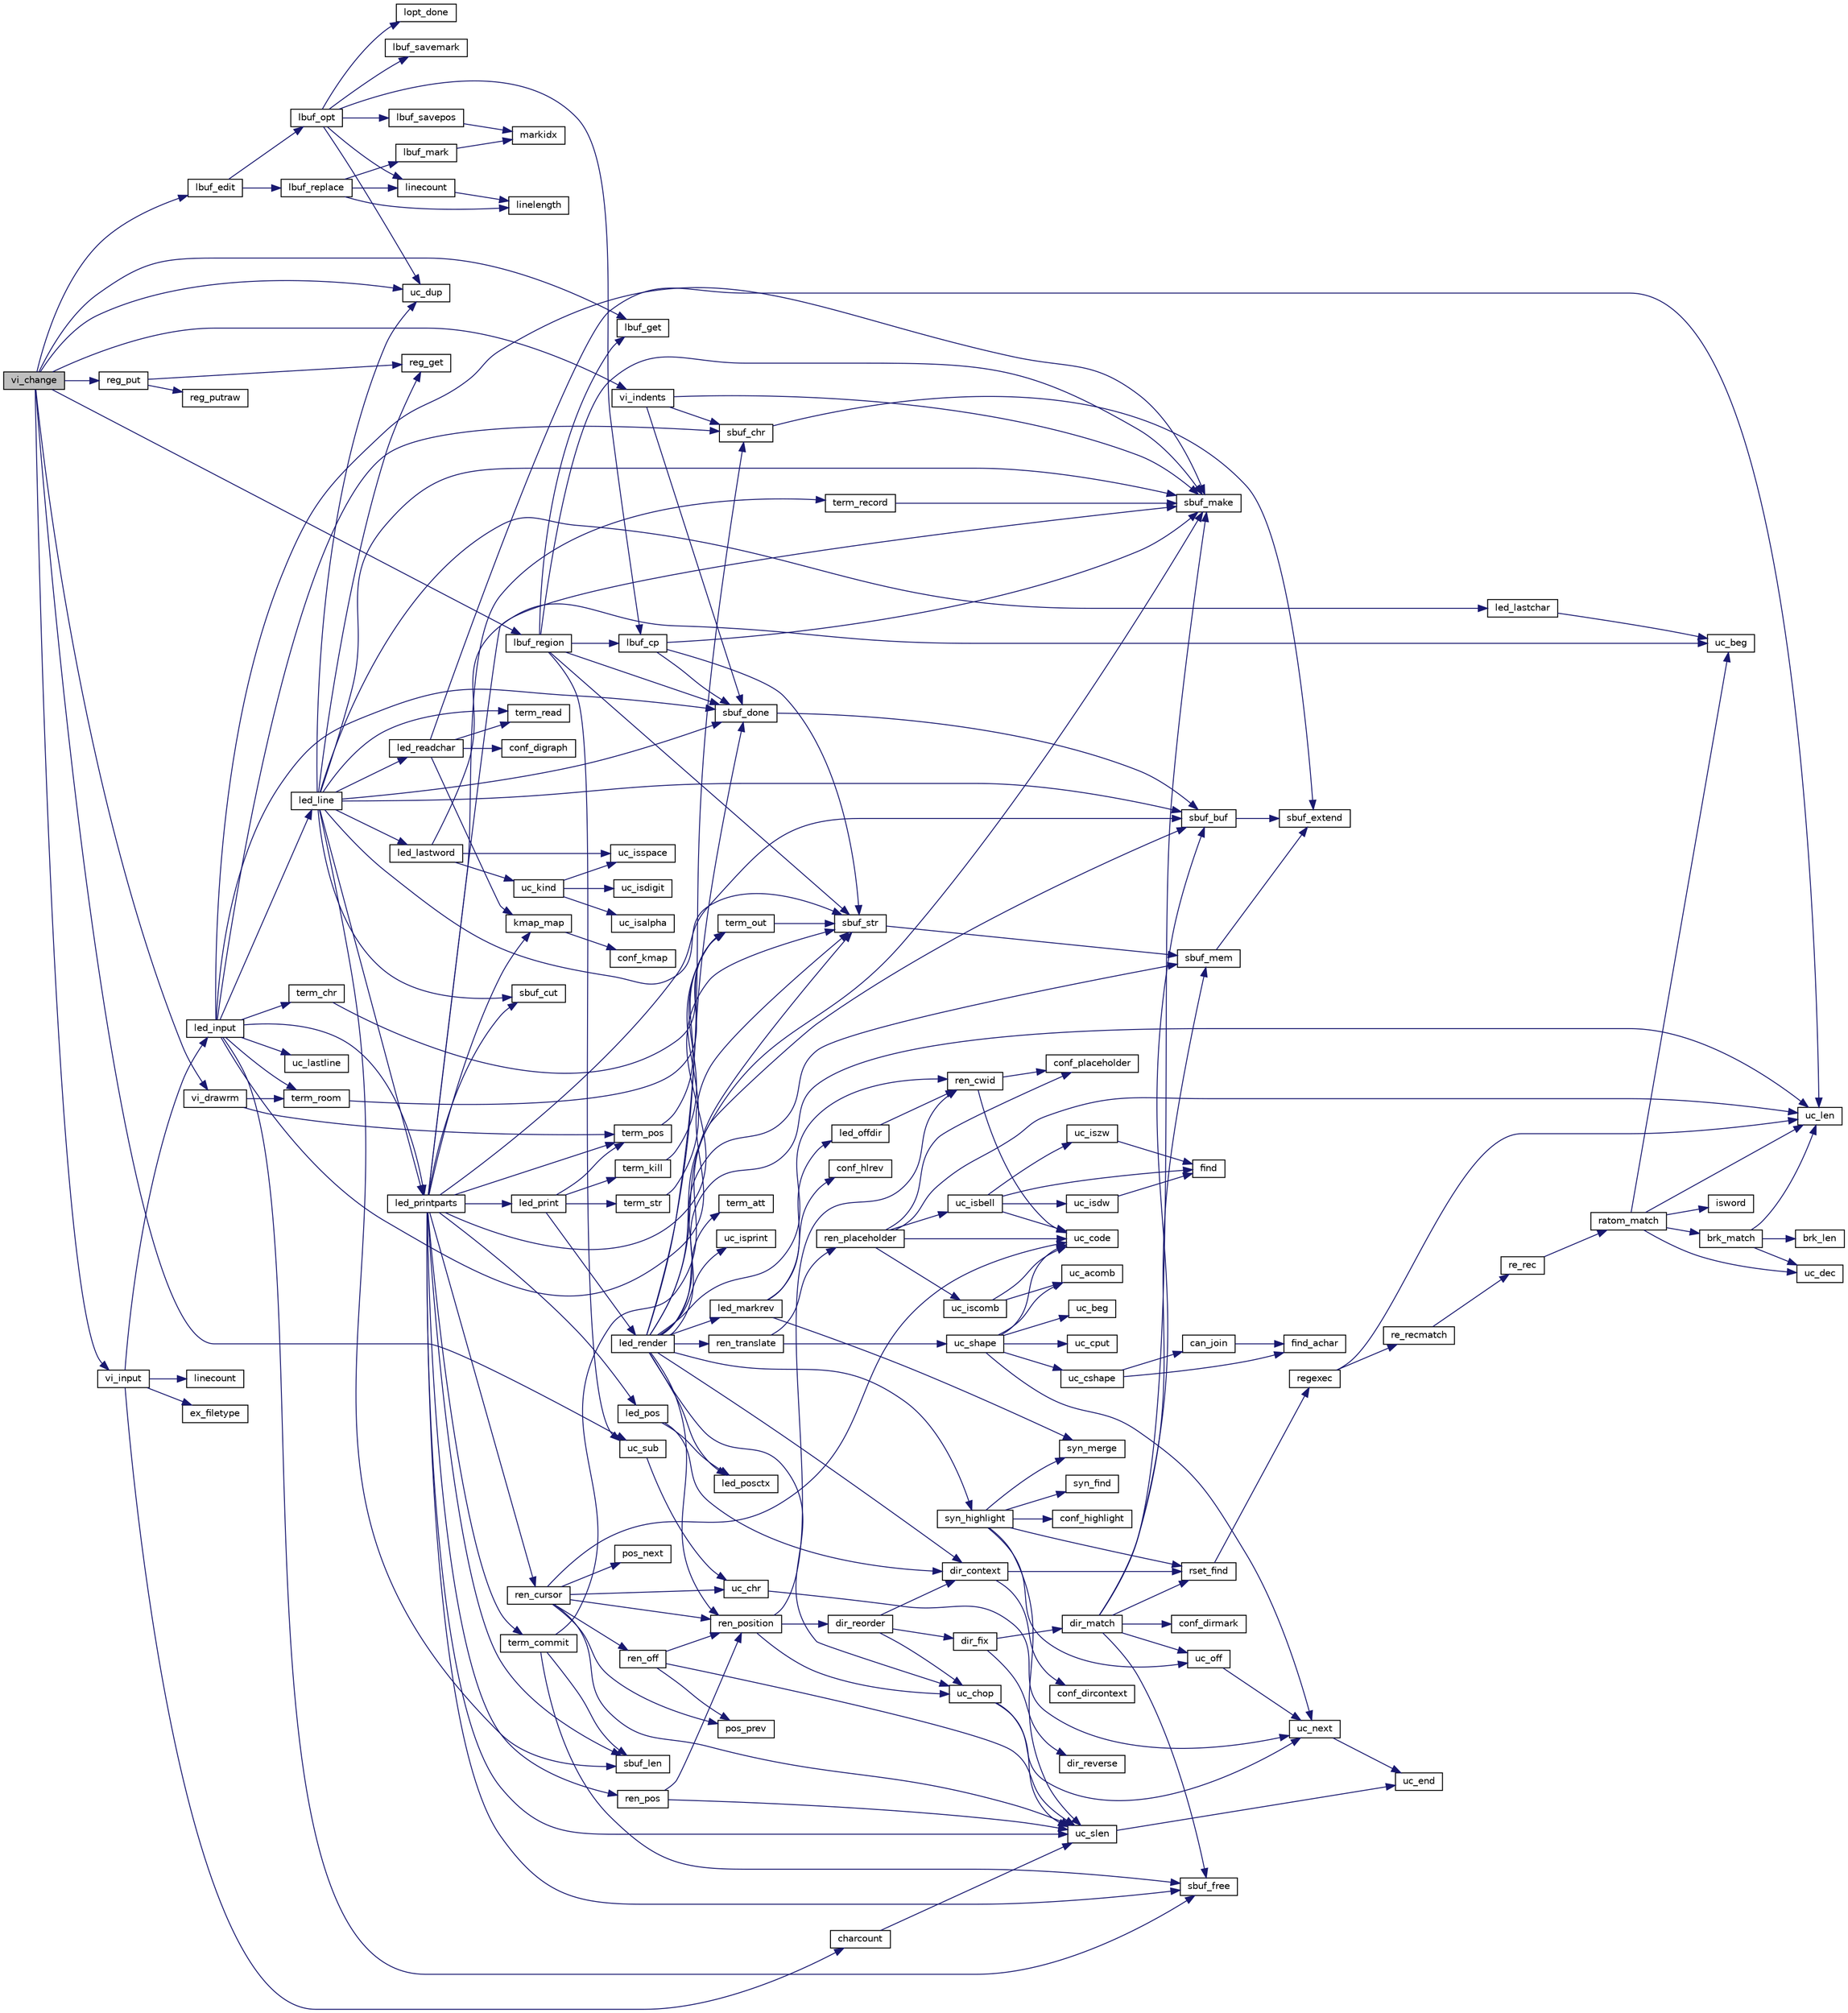 digraph "vi_change"
{
 // INTERACTIVE_SVG=YES
 // LATEX_PDF_SIZE
  edge [fontname="Helvetica",fontsize="10",labelfontname="Helvetica",labelfontsize="10"];
  node [fontname="Helvetica",fontsize="10",shape=record];
  rankdir="LR";
  Node1 [label="vi_change",height=0.2,width=0.4,color="black", fillcolor="grey75", style="filled", fontcolor="black",tooltip=" "];
  Node1 -> Node2 [color="midnightblue",fontsize="10",style="solid",fontname="Helvetica"];
  Node2 [label="lbuf_edit",height=0.2,width=0.4,color="black", fillcolor="white", style="filled",URL="$lbuf_8c.html#ac261b7344d70724c31f360a5dd8e2ffc",tooltip=" "];
  Node2 -> Node3 [color="midnightblue",fontsize="10",style="solid",fontname="Helvetica"];
  Node3 [label="lbuf_opt",height=0.2,width=0.4,color="black", fillcolor="white", style="filled",URL="$lbuf_8c.html#a7882079a375d5591a9f384a80a5599ff",tooltip=" "];
  Node3 -> Node4 [color="midnightblue",fontsize="10",style="solid",fontname="Helvetica"];
  Node4 [label="lbuf_cp",height=0.2,width=0.4,color="black", fillcolor="white", style="filled",URL="$lbuf_8c.html#ad5f7a537d1c72f485481fc22cb8361a6",tooltip=" "];
  Node4 -> Node5 [color="midnightblue",fontsize="10",style="solid",fontname="Helvetica"];
  Node5 [label="sbuf_done",height=0.2,width=0.4,color="black", fillcolor="white", style="filled",URL="$sbuf_8c.html#a7bf14d501d36ce36ee269d77cf2c3fc6",tooltip=" "];
  Node5 -> Node6 [color="midnightblue",fontsize="10",style="solid",fontname="Helvetica"];
  Node6 [label="sbuf_buf",height=0.2,width=0.4,color="black", fillcolor="white", style="filled",URL="$sbuf_8c.html#a4e56760893d5a6797626743840c9adf2",tooltip=" "];
  Node6 -> Node7 [color="midnightblue",fontsize="10",style="solid",fontname="Helvetica"];
  Node7 [label="sbuf_extend",height=0.2,width=0.4,color="black", fillcolor="white", style="filled",URL="$sbuf_8c.html#a4ad75f3948c0340c342a3ea3eb63a6e6",tooltip=" "];
  Node4 -> Node8 [color="midnightblue",fontsize="10",style="solid",fontname="Helvetica"];
  Node8 [label="sbuf_make",height=0.2,width=0.4,color="black", fillcolor="white", style="filled",URL="$sbuf_8c.html#a57748585d6786a2c1aadc2cbe6f2135b",tooltip=" "];
  Node4 -> Node9 [color="midnightblue",fontsize="10",style="solid",fontname="Helvetica"];
  Node9 [label="sbuf_str",height=0.2,width=0.4,color="black", fillcolor="white", style="filled",URL="$sbuf_8c.html#a603d1d6ab090025f5850f10bfa2dec7a",tooltip=" "];
  Node9 -> Node10 [color="midnightblue",fontsize="10",style="solid",fontname="Helvetica"];
  Node10 [label="sbuf_mem",height=0.2,width=0.4,color="black", fillcolor="white", style="filled",URL="$sbuf_8c.html#aa511ac77d6b486accc01c0512ef27ed2",tooltip=" "];
  Node10 -> Node7 [color="midnightblue",fontsize="10",style="solid",fontname="Helvetica"];
  Node3 -> Node11 [color="midnightblue",fontsize="10",style="solid",fontname="Helvetica"];
  Node11 [label="lbuf_savemark",height=0.2,width=0.4,color="black", fillcolor="white", style="filled",URL="$lbuf_8c.html#aedcad8ccce5993eacce71ffc80aaab87",tooltip=" "];
  Node3 -> Node12 [color="midnightblue",fontsize="10",style="solid",fontname="Helvetica"];
  Node12 [label="lbuf_savepos",height=0.2,width=0.4,color="black", fillcolor="white", style="filled",URL="$lbuf_8c.html#a46670f1a015007134b0d5a07ea258fcc",tooltip=" "];
  Node12 -> Node13 [color="midnightblue",fontsize="10",style="solid",fontname="Helvetica"];
  Node13 [label="markidx",height=0.2,width=0.4,color="black", fillcolor="white", style="filled",URL="$lbuf_8c.html#a69221917b521da2cd5f804a9f4694f1a",tooltip=" "];
  Node3 -> Node14 [color="midnightblue",fontsize="10",style="solid",fontname="Helvetica"];
  Node14 [label="linecount",height=0.2,width=0.4,color="black", fillcolor="white", style="filled",URL="$lbuf_8c.html#ab41193f3312b21588338e92e1b144f87",tooltip=" "];
  Node14 -> Node15 [color="midnightblue",fontsize="10",style="solid",fontname="Helvetica"];
  Node15 [label="linelength",height=0.2,width=0.4,color="black", fillcolor="white", style="filled",URL="$lbuf_8c.html#ac559857979b20ce0c64638c9e3e4edec",tooltip=" "];
  Node3 -> Node16 [color="midnightblue",fontsize="10",style="solid",fontname="Helvetica"];
  Node16 [label="lopt_done",height=0.2,width=0.4,color="black", fillcolor="white", style="filled",URL="$lbuf_8c.html#a94a520edd0e2f60713523483cf01c7de",tooltip=" "];
  Node3 -> Node17 [color="midnightblue",fontsize="10",style="solid",fontname="Helvetica"];
  Node17 [label="uc_dup",height=0.2,width=0.4,color="black", fillcolor="white", style="filled",URL="$uc_8c.html#a2844d125d9a2c1d03848dcdf952b0edb",tooltip=" "];
  Node2 -> Node18 [color="midnightblue",fontsize="10",style="solid",fontname="Helvetica"];
  Node18 [label="lbuf_replace",height=0.2,width=0.4,color="black", fillcolor="white", style="filled",URL="$lbuf_8c.html#a7d6629efef5a5cbd324d82e2b0c07c5d",tooltip=" "];
  Node18 -> Node19 [color="midnightblue",fontsize="10",style="solid",fontname="Helvetica"];
  Node19 [label="lbuf_mark",height=0.2,width=0.4,color="black", fillcolor="white", style="filled",URL="$lbuf_8c.html#a5a34f3f60dfd5ea06207d96d821da368",tooltip=" "];
  Node19 -> Node13 [color="midnightblue",fontsize="10",style="solid",fontname="Helvetica"];
  Node18 -> Node14 [color="midnightblue",fontsize="10",style="solid",fontname="Helvetica"];
  Node18 -> Node15 [color="midnightblue",fontsize="10",style="solid",fontname="Helvetica"];
  Node1 -> Node20 [color="midnightblue",fontsize="10",style="solid",fontname="Helvetica"];
  Node20 [label="lbuf_get",height=0.2,width=0.4,color="black", fillcolor="white", style="filled",URL="$lbuf_8c.html#ad0f45475ddc6eb82ecedf63ed1b914d4",tooltip=" "];
  Node1 -> Node21 [color="midnightblue",fontsize="10",style="solid",fontname="Helvetica"];
  Node21 [label="lbuf_region",height=0.2,width=0.4,color="black", fillcolor="white", style="filled",URL="$vi_8c.html#a2d2d2965bc8143e80182d0205d32bdc4",tooltip=" "];
  Node21 -> Node4 [color="midnightblue",fontsize="10",style="solid",fontname="Helvetica"];
  Node21 -> Node20 [color="midnightblue",fontsize="10",style="solid",fontname="Helvetica"];
  Node21 -> Node5 [color="midnightblue",fontsize="10",style="solid",fontname="Helvetica"];
  Node21 -> Node8 [color="midnightblue",fontsize="10",style="solid",fontname="Helvetica"];
  Node21 -> Node9 [color="midnightblue",fontsize="10",style="solid",fontname="Helvetica"];
  Node21 -> Node22 [color="midnightblue",fontsize="10",style="solid",fontname="Helvetica"];
  Node22 [label="uc_sub",height=0.2,width=0.4,color="black", fillcolor="white", style="filled",URL="$uc_8c.html#a12e27a6877e4a8705aeabfae5ae507db",tooltip=" "];
  Node22 -> Node23 [color="midnightblue",fontsize="10",style="solid",fontname="Helvetica"];
  Node23 [label="uc_chr",height=0.2,width=0.4,color="black", fillcolor="white", style="filled",URL="$uc_8c.html#a2fecd1fc98475ece5f529da3315a9553",tooltip=" "];
  Node23 -> Node24 [color="midnightblue",fontsize="10",style="solid",fontname="Helvetica"];
  Node24 [label="uc_next",height=0.2,width=0.4,color="black", fillcolor="white", style="filled",URL="$uc_8c.html#a79c7c44c06c1febff5680c19667e2676",tooltip=" "];
  Node24 -> Node25 [color="midnightblue",fontsize="10",style="solid",fontname="Helvetica"];
  Node25 [label="uc_end",height=0.2,width=0.4,color="black", fillcolor="white", style="filled",URL="$uc_8c.html#a616e24870a58b86644c34ee077faca11",tooltip=" "];
  Node1 -> Node26 [color="midnightblue",fontsize="10",style="solid",fontname="Helvetica"];
  Node26 [label="reg_put",height=0.2,width=0.4,color="black", fillcolor="white", style="filled",URL="$reg_8c.html#a4a1ad2201f6bc8ca5faf958f146883d5",tooltip=" "];
  Node26 -> Node27 [color="midnightblue",fontsize="10",style="solid",fontname="Helvetica"];
  Node27 [label="reg_get",height=0.2,width=0.4,color="black", fillcolor="white", style="filled",URL="$reg_8c.html#a6eaa41c69e0e22bcbb189eaf4ff0feae",tooltip=" "];
  Node26 -> Node28 [color="midnightblue",fontsize="10",style="solid",fontname="Helvetica"];
  Node28 [label="reg_putraw",height=0.2,width=0.4,color="black", fillcolor="white", style="filled",URL="$reg_8c.html#a7d863266d9fa9455f0ffa968f51d0ce3",tooltip=" "];
  Node1 -> Node17 [color="midnightblue",fontsize="10",style="solid",fontname="Helvetica"];
  Node1 -> Node22 [color="midnightblue",fontsize="10",style="solid",fontname="Helvetica"];
  Node1 -> Node29 [color="midnightblue",fontsize="10",style="solid",fontname="Helvetica"];
  Node29 [label="vi_drawrm",height=0.2,width=0.4,color="black", fillcolor="white", style="filled",URL="$vi_8c.html#ae6fe1e8c054675948724bf42dba686c0",tooltip=" "];
  Node29 -> Node30 [color="midnightblue",fontsize="10",style="solid",fontname="Helvetica"];
  Node30 [label="term_pos",height=0.2,width=0.4,color="black", fillcolor="white", style="filled",URL="$term_8c.html#a9bf622de0a7c5a772f7c1da26522fede",tooltip=" "];
  Node30 -> Node31 [color="midnightblue",fontsize="10",style="solid",fontname="Helvetica"];
  Node31 [label="term_out",height=0.2,width=0.4,color="black", fillcolor="white", style="filled",URL="$term_8c.html#acba93d06f96ed6e5ec460b781191741d",tooltip=" "];
  Node31 -> Node9 [color="midnightblue",fontsize="10",style="solid",fontname="Helvetica"];
  Node29 -> Node32 [color="midnightblue",fontsize="10",style="solid",fontname="Helvetica"];
  Node32 [label="term_room",height=0.2,width=0.4,color="black", fillcolor="white", style="filled",URL="$term_8c.html#a62107cd1d179f1951309eb770d847309",tooltip=" "];
  Node32 -> Node31 [color="midnightblue",fontsize="10",style="solid",fontname="Helvetica"];
  Node1 -> Node33 [color="midnightblue",fontsize="10",style="solid",fontname="Helvetica"];
  Node33 [label="vi_indents",height=0.2,width=0.4,color="black", fillcolor="white", style="filled",URL="$vi_8c.html#a116beb07748283387377092e2cce1771",tooltip=" "];
  Node33 -> Node34 [color="midnightblue",fontsize="10",style="solid",fontname="Helvetica"];
  Node34 [label="sbuf_chr",height=0.2,width=0.4,color="black", fillcolor="white", style="filled",URL="$sbuf_8c.html#a3f9aa15ca1d73f585d7a4a9d023e58ce",tooltip=" "];
  Node34 -> Node7 [color="midnightblue",fontsize="10",style="solid",fontname="Helvetica"];
  Node33 -> Node5 [color="midnightblue",fontsize="10",style="solid",fontname="Helvetica"];
  Node33 -> Node8 [color="midnightblue",fontsize="10",style="solid",fontname="Helvetica"];
  Node1 -> Node35 [color="midnightblue",fontsize="10",style="solid",fontname="Helvetica"];
  Node35 [label="vi_input",height=0.2,width=0.4,color="black", fillcolor="white", style="filled",URL="$vi_8c.html#a653f6b0359cef492e11f404c4bf469b9",tooltip=" "];
  Node35 -> Node36 [color="midnightblue",fontsize="10",style="solid",fontname="Helvetica"];
  Node36 [label="charcount",height=0.2,width=0.4,color="black", fillcolor="white", style="filled",URL="$vi_8c.html#a302224c6a7c3310330cc82c66a5b4fb5",tooltip=" "];
  Node36 -> Node37 [color="midnightblue",fontsize="10",style="solid",fontname="Helvetica"];
  Node37 [label="uc_slen",height=0.2,width=0.4,color="black", fillcolor="white", style="filled",URL="$uc_8c.html#a8afd7835259109c3ec7bb684d4a1f67f",tooltip=" "];
  Node37 -> Node25 [color="midnightblue",fontsize="10",style="solid",fontname="Helvetica"];
  Node35 -> Node38 [color="midnightblue",fontsize="10",style="solid",fontname="Helvetica"];
  Node38 [label="ex_filetype",height=0.2,width=0.4,color="black", fillcolor="white", style="filled",URL="$ex_8c.html#a5d5b4c7f1f5eaabfd8a7c47d78649066",tooltip=" "];
  Node35 -> Node39 [color="midnightblue",fontsize="10",style="solid",fontname="Helvetica"];
  Node39 [label="led_input",height=0.2,width=0.4,color="black", fillcolor="white", style="filled",URL="$led_8c.html#ae72255a31cec31233723c101d9465d07",tooltip=" "];
  Node39 -> Node40 [color="midnightblue",fontsize="10",style="solid",fontname="Helvetica"];
  Node40 [label="led_line",height=0.2,width=0.4,color="black", fillcolor="white", style="filled",URL="$led_8c.html#a617ec615e86687b5c10df33b271256c8",tooltip=" "];
  Node40 -> Node41 [color="midnightblue",fontsize="10",style="solid",fontname="Helvetica"];
  Node41 [label="led_lastchar",height=0.2,width=0.4,color="black", fillcolor="white", style="filled",URL="$led_8c.html#aa70bebf33ee78494da7a4c6153eaabce",tooltip=" "];
  Node41 -> Node42 [color="midnightblue",fontsize="10",style="solid",fontname="Helvetica"];
  Node42 [label="uc_beg",height=0.2,width=0.4,color="black", fillcolor="white", style="filled",URL="$regex_8c.html#ade3e10606e6e8866e6151fe8440d6101",tooltip=" "];
  Node40 -> Node43 [color="midnightblue",fontsize="10",style="solid",fontname="Helvetica"];
  Node43 [label="led_lastword",height=0.2,width=0.4,color="black", fillcolor="white", style="filled",URL="$led_8c.html#a402675adfde0f512af50ca2e7a656601",tooltip=" "];
  Node43 -> Node42 [color="midnightblue",fontsize="10",style="solid",fontname="Helvetica"];
  Node43 -> Node44 [color="midnightblue",fontsize="10",style="solid",fontname="Helvetica"];
  Node44 [label="uc_isspace",height=0.2,width=0.4,color="black", fillcolor="white", style="filled",URL="$uc_8c.html#ab6be7e2b59f79b8952c13488e1cf036a",tooltip=" "];
  Node43 -> Node45 [color="midnightblue",fontsize="10",style="solid",fontname="Helvetica"];
  Node45 [label="uc_kind",height=0.2,width=0.4,color="black", fillcolor="white", style="filled",URL="$uc_8c.html#a11275a0a4c95061c99fe7462ef3cf1b3",tooltip=" "];
  Node45 -> Node46 [color="midnightblue",fontsize="10",style="solid",fontname="Helvetica"];
  Node46 [label="uc_isalpha",height=0.2,width=0.4,color="black", fillcolor="white", style="filled",URL="$uc_8c.html#a111a8afd24172cae38d54d759a5dede5",tooltip=" "];
  Node45 -> Node47 [color="midnightblue",fontsize="10",style="solid",fontname="Helvetica"];
  Node47 [label="uc_isdigit",height=0.2,width=0.4,color="black", fillcolor="white", style="filled",URL="$uc_8c.html#a4beb9f2d6b6701d58f701ea92abcb1da",tooltip=" "];
  Node45 -> Node44 [color="midnightblue",fontsize="10",style="solid",fontname="Helvetica"];
  Node40 -> Node48 [color="midnightblue",fontsize="10",style="solid",fontname="Helvetica"];
  Node48 [label="led_printparts",height=0.2,width=0.4,color="black", fillcolor="white", style="filled",URL="$led_8c.html#ae938cbff964c214e7e4f6aff4d5ce0f7",tooltip=" "];
  Node48 -> Node49 [color="midnightblue",fontsize="10",style="solid",fontname="Helvetica"];
  Node49 [label="kmap_map",height=0.2,width=0.4,color="black", fillcolor="white", style="filled",URL="$led_8c.html#a1b9303e418de8d39a47db9256cfd9765",tooltip=" "];
  Node49 -> Node50 [color="midnightblue",fontsize="10",style="solid",fontname="Helvetica"];
  Node50 [label="conf_kmap",height=0.2,width=0.4,color="black", fillcolor="white", style="filled",URL="$conf_8c.html#a701ceb92f75bae1a0d9d805796eb2f84",tooltip=" "];
  Node48 -> Node51 [color="midnightblue",fontsize="10",style="solid",fontname="Helvetica"];
  Node51 [label="led_pos",height=0.2,width=0.4,color="black", fillcolor="white", style="filled",URL="$led_8c.html#ad28a8cfbca68058d859c97d73d9121c5",tooltip=" "];
  Node51 -> Node52 [color="midnightblue",fontsize="10",style="solid",fontname="Helvetica"];
  Node52 [label="dir_context",height=0.2,width=0.4,color="black", fillcolor="white", style="filled",URL="$dir_8c.html#aba0a553010578626d7148da2b6551321",tooltip=" "];
  Node52 -> Node53 [color="midnightblue",fontsize="10",style="solid",fontname="Helvetica"];
  Node53 [label="conf_dircontext",height=0.2,width=0.4,color="black", fillcolor="white", style="filled",URL="$conf_8c.html#a9e1bc5ed600c151c51d8e2342454e07c",tooltip=" "];
  Node52 -> Node54 [color="midnightblue",fontsize="10",style="solid",fontname="Helvetica"];
  Node54 [label="rset_find",height=0.2,width=0.4,color="black", fillcolor="white", style="filled",URL="$rset_8c.html#a389ec5abca88adc048a058744f2373eb",tooltip=" "];
  Node54 -> Node55 [color="midnightblue",fontsize="10",style="solid",fontname="Helvetica"];
  Node55 [label="regexec",height=0.2,width=0.4,color="black", fillcolor="white", style="filled",URL="$regex_8c.html#aa085ccd05ec25e3f8053850aebc50fe3",tooltip=" "];
  Node55 -> Node56 [color="midnightblue",fontsize="10",style="solid",fontname="Helvetica"];
  Node56 [label="re_recmatch",height=0.2,width=0.4,color="black", fillcolor="white", style="filled",URL="$regex_8c.html#aa5925e49bd18112bb37421dbde29162a",tooltip=" "];
  Node56 -> Node57 [color="midnightblue",fontsize="10",style="solid",fontname="Helvetica"];
  Node57 [label="re_rec",height=0.2,width=0.4,color="black", fillcolor="white", style="filled",URL="$regex_8c.html#a8e35614ddf21d405773327a52a95a73d",tooltip=" "];
  Node57 -> Node58 [color="midnightblue",fontsize="10",style="solid",fontname="Helvetica"];
  Node58 [label="ratom_match",height=0.2,width=0.4,color="black", fillcolor="white", style="filled",URL="$regex_8c.html#a24fd1fc7457ff4f03fb384f7170ac395",tooltip=" "];
  Node58 -> Node59 [color="midnightblue",fontsize="10",style="solid",fontname="Helvetica"];
  Node59 [label="brk_match",height=0.2,width=0.4,color="black", fillcolor="white", style="filled",URL="$regex_8c.html#aae17ed73e84075718fb04d131d6ca779",tooltip=" "];
  Node59 -> Node60 [color="midnightblue",fontsize="10",style="solid",fontname="Helvetica"];
  Node60 [label="brk_len",height=0.2,width=0.4,color="black", fillcolor="white", style="filled",URL="$regex_8c.html#acc18ff8d2687611a9e221b3329b02413",tooltip=" "];
  Node59 -> Node61 [color="midnightblue",fontsize="10",style="solid",fontname="Helvetica"];
  Node61 [label="uc_dec",height=0.2,width=0.4,color="black", fillcolor="white", style="filled",URL="$regex_8c.html#aaf73cdb88048e7f9fd588eb8d5aeb5a3",tooltip=" "];
  Node59 -> Node62 [color="midnightblue",fontsize="10",style="solid",fontname="Helvetica"];
  Node62 [label="uc_len",height=0.2,width=0.4,color="black", fillcolor="white", style="filled",URL="$regex_8c.html#a9a0d6d5f93f1eaba8b63b16903c0952d",tooltip=" "];
  Node58 -> Node63 [color="midnightblue",fontsize="10",style="solid",fontname="Helvetica"];
  Node63 [label="isword",height=0.2,width=0.4,color="black", fillcolor="white", style="filled",URL="$regex_8c.html#a35ad3fd0dbb795e6f30404ce86a7be5b",tooltip=" "];
  Node58 -> Node42 [color="midnightblue",fontsize="10",style="solid",fontname="Helvetica"];
  Node58 -> Node61 [color="midnightblue",fontsize="10",style="solid",fontname="Helvetica"];
  Node58 -> Node62 [color="midnightblue",fontsize="10",style="solid",fontname="Helvetica"];
  Node55 -> Node62 [color="midnightblue",fontsize="10",style="solid",fontname="Helvetica"];
  Node51 -> Node64 [color="midnightblue",fontsize="10",style="solid",fontname="Helvetica"];
  Node64 [label="led_posctx",height=0.2,width=0.4,color="black", fillcolor="white", style="filled",URL="$led_8c.html#ae0e93d330ef302bb5234bfce2a89441d",tooltip=" "];
  Node48 -> Node65 [color="midnightblue",fontsize="10",style="solid",fontname="Helvetica"];
  Node65 [label="led_print",height=0.2,width=0.4,color="black", fillcolor="white", style="filled",URL="$led_8c.html#ade70aef2ca0eab60adda203e063eb5a2",tooltip=" "];
  Node65 -> Node66 [color="midnightblue",fontsize="10",style="solid",fontname="Helvetica"];
  Node66 [label="led_render",height=0.2,width=0.4,color="black", fillcolor="white", style="filled",URL="$led_8c.html#ad30f796594398b70e4ce9687b11bcdd9",tooltip=" "];
  Node66 -> Node52 [color="midnightblue",fontsize="10",style="solid",fontname="Helvetica"];
  Node66 -> Node67 [color="midnightblue",fontsize="10",style="solid",fontname="Helvetica"];
  Node67 [label="led_markrev",height=0.2,width=0.4,color="black", fillcolor="white", style="filled",URL="$led_8c.html#a4aef8adb45fc8a4f9e47231aed28b839",tooltip=" "];
  Node67 -> Node68 [color="midnightblue",fontsize="10",style="solid",fontname="Helvetica"];
  Node68 [label="conf_hlrev",height=0.2,width=0.4,color="black", fillcolor="white", style="filled",URL="$conf_8c.html#a3eba9139f1834af92b8aa5798b7bb245",tooltip=" "];
  Node67 -> Node69 [color="midnightblue",fontsize="10",style="solid",fontname="Helvetica"];
  Node69 [label="led_offdir",height=0.2,width=0.4,color="black", fillcolor="white", style="filled",URL="$led_8c.html#abe94d8903f6c60b7460583ba6f6611b5",tooltip=" "];
  Node69 -> Node70 [color="midnightblue",fontsize="10",style="solid",fontname="Helvetica"];
  Node70 [label="ren_cwid",height=0.2,width=0.4,color="black", fillcolor="white", style="filled",URL="$ren_8c.html#a319a71758607f19d2beedd2bd4d3b369",tooltip=" "];
  Node70 -> Node71 [color="midnightblue",fontsize="10",style="solid",fontname="Helvetica"];
  Node71 [label="conf_placeholder",height=0.2,width=0.4,color="black", fillcolor="white", style="filled",URL="$conf_8c.html#ab1da6502eeb02af2fb9fa8a84515b0b6",tooltip=" "];
  Node70 -> Node72 [color="midnightblue",fontsize="10",style="solid",fontname="Helvetica"];
  Node72 [label="uc_code",height=0.2,width=0.4,color="black", fillcolor="white", style="filled",URL="$uc_8c.html#a45fdc2f2f3cb34515f1014bf754741bb",tooltip=" "];
  Node67 -> Node73 [color="midnightblue",fontsize="10",style="solid",fontname="Helvetica"];
  Node73 [label="syn_merge",height=0.2,width=0.4,color="black", fillcolor="white", style="filled",URL="$syn_8c.html#a3c3478da43bbbba6173c2cc5e8c0ead3",tooltip=" "];
  Node66 -> Node64 [color="midnightblue",fontsize="10",style="solid",fontname="Helvetica"];
  Node66 -> Node70 [color="midnightblue",fontsize="10",style="solid",fontname="Helvetica"];
  Node66 -> Node74 [color="midnightblue",fontsize="10",style="solid",fontname="Helvetica"];
  Node74 [label="ren_position",height=0.2,width=0.4,color="black", fillcolor="white", style="filled",URL="$ren_8c.html#af6e197881adec94ce251c84adf3dd495",tooltip=" "];
  Node74 -> Node75 [color="midnightblue",fontsize="10",style="solid",fontname="Helvetica"];
  Node75 [label="dir_reorder",height=0.2,width=0.4,color="black", fillcolor="white", style="filled",URL="$dir_8c.html#a8703d559ca9c640b8b89c589cf75ac06",tooltip=" "];
  Node75 -> Node52 [color="midnightblue",fontsize="10",style="solid",fontname="Helvetica"];
  Node75 -> Node76 [color="midnightblue",fontsize="10",style="solid",fontname="Helvetica"];
  Node76 [label="dir_fix",height=0.2,width=0.4,color="black", fillcolor="white", style="filled",URL="$dir_8c.html#a8dbcb1db32888e71e2702f7173e7cba4",tooltip=" "];
  Node76 -> Node77 [color="midnightblue",fontsize="10",style="solid",fontname="Helvetica"];
  Node77 [label="dir_match",height=0.2,width=0.4,color="black", fillcolor="white", style="filled",URL="$dir_8c.html#a3b2f132ebfd084295e89aa35eff56ff4",tooltip=" "];
  Node77 -> Node78 [color="midnightblue",fontsize="10",style="solid",fontname="Helvetica"];
  Node78 [label="conf_dirmark",height=0.2,width=0.4,color="black", fillcolor="white", style="filled",URL="$conf_8c.html#a3efe6ef9cd3bd043b3df1653265409f2",tooltip=" "];
  Node77 -> Node54 [color="midnightblue",fontsize="10",style="solid",fontname="Helvetica"];
  Node77 -> Node6 [color="midnightblue",fontsize="10",style="solid",fontname="Helvetica"];
  Node77 -> Node79 [color="midnightblue",fontsize="10",style="solid",fontname="Helvetica"];
  Node79 [label="sbuf_free",height=0.2,width=0.4,color="black", fillcolor="white", style="filled",URL="$sbuf_8c.html#a8c1a89868b1999663effb78b4f3fab32",tooltip=" "];
  Node77 -> Node8 [color="midnightblue",fontsize="10",style="solid",fontname="Helvetica"];
  Node77 -> Node10 [color="midnightblue",fontsize="10",style="solid",fontname="Helvetica"];
  Node77 -> Node80 [color="midnightblue",fontsize="10",style="solid",fontname="Helvetica"];
  Node80 [label="uc_off",height=0.2,width=0.4,color="black", fillcolor="white", style="filled",URL="$uc_8c.html#a8334cbe4db5e54e19bf79b31f68d9eb8",tooltip=" "];
  Node80 -> Node24 [color="midnightblue",fontsize="10",style="solid",fontname="Helvetica"];
  Node76 -> Node81 [color="midnightblue",fontsize="10",style="solid",fontname="Helvetica"];
  Node81 [label="dir_reverse",height=0.2,width=0.4,color="black", fillcolor="white", style="filled",URL="$dir_8c.html#a83ed34b9263550e2ca9b15cc02294a6b",tooltip=" "];
  Node75 -> Node82 [color="midnightblue",fontsize="10",style="solid",fontname="Helvetica"];
  Node82 [label="uc_chop",height=0.2,width=0.4,color="black", fillcolor="white", style="filled",URL="$uc_8c.html#a1764c4d0fa27bca336e5ca300ad969e7",tooltip=" "];
  Node82 -> Node24 [color="midnightblue",fontsize="10",style="solid",fontname="Helvetica"];
  Node82 -> Node37 [color="midnightblue",fontsize="10",style="solid",fontname="Helvetica"];
  Node74 -> Node70 [color="midnightblue",fontsize="10",style="solid",fontname="Helvetica"];
  Node74 -> Node82 [color="midnightblue",fontsize="10",style="solid",fontname="Helvetica"];
  Node66 -> Node83 [color="midnightblue",fontsize="10",style="solid",fontname="Helvetica"];
  Node83 [label="ren_translate",height=0.2,width=0.4,color="black", fillcolor="white", style="filled",URL="$ren_8c.html#a51d018012e29caa2b526a949b1f52fab",tooltip=" "];
  Node83 -> Node84 [color="midnightblue",fontsize="10",style="solid",fontname="Helvetica"];
  Node84 [label="ren_placeholder",height=0.2,width=0.4,color="black", fillcolor="white", style="filled",URL="$ren_8c.html#a0b410d82df4f40183b9655f3a0c4750b",tooltip=" "];
  Node84 -> Node71 [color="midnightblue",fontsize="10",style="solid",fontname="Helvetica"];
  Node84 -> Node72 [color="midnightblue",fontsize="10",style="solid",fontname="Helvetica"];
  Node84 -> Node85 [color="midnightblue",fontsize="10",style="solid",fontname="Helvetica"];
  Node85 [label="uc_isbell",height=0.2,width=0.4,color="black", fillcolor="white", style="filled",URL="$uc_8c.html#ad0a3bced19585fa779b48845746583e8",tooltip=" "];
  Node85 -> Node86 [color="midnightblue",fontsize="10",style="solid",fontname="Helvetica"];
  Node86 [label="find",height=0.2,width=0.4,color="black", fillcolor="white", style="filled",URL="$uc_8c.html#a26b3c1840a578dd97a58069e0af2168c",tooltip=" "];
  Node85 -> Node72 [color="midnightblue",fontsize="10",style="solid",fontname="Helvetica"];
  Node85 -> Node87 [color="midnightblue",fontsize="10",style="solid",fontname="Helvetica"];
  Node87 [label="uc_isdw",height=0.2,width=0.4,color="black", fillcolor="white", style="filled",URL="$uc_8c.html#a0f3be4d499b9b3469d03114386b386a2",tooltip=" "];
  Node87 -> Node86 [color="midnightblue",fontsize="10",style="solid",fontname="Helvetica"];
  Node85 -> Node88 [color="midnightblue",fontsize="10",style="solid",fontname="Helvetica"];
  Node88 [label="uc_iszw",height=0.2,width=0.4,color="black", fillcolor="white", style="filled",URL="$uc_8c.html#aef404add952e41075b8871fefaaba669",tooltip=" "];
  Node88 -> Node86 [color="midnightblue",fontsize="10",style="solid",fontname="Helvetica"];
  Node84 -> Node89 [color="midnightblue",fontsize="10",style="solid",fontname="Helvetica"];
  Node89 [label="uc_iscomb",height=0.2,width=0.4,color="black", fillcolor="white", style="filled",URL="$uc_8c.html#ae861c9bb1e8c19383bda8fddfacc95d3",tooltip=" "];
  Node89 -> Node90 [color="midnightblue",fontsize="10",style="solid",fontname="Helvetica"];
  Node90 [label="uc_acomb",height=0.2,width=0.4,color="black", fillcolor="white", style="filled",URL="$uc_8c.html#af4546620f966c0c94ca5980dd2fb9a04",tooltip=" "];
  Node89 -> Node72 [color="midnightblue",fontsize="10",style="solid",fontname="Helvetica"];
  Node84 -> Node62 [color="midnightblue",fontsize="10",style="solid",fontname="Helvetica"];
  Node83 -> Node91 [color="midnightblue",fontsize="10",style="solid",fontname="Helvetica"];
  Node91 [label="uc_shape",height=0.2,width=0.4,color="black", fillcolor="white", style="filled",URL="$uc_8c.html#ac581b74acc43801487e37a4dcfabaac3",tooltip=" "];
  Node91 -> Node90 [color="midnightblue",fontsize="10",style="solid",fontname="Helvetica"];
  Node91 -> Node92 [color="midnightblue",fontsize="10",style="solid",fontname="Helvetica"];
  Node92 [label="uc_beg",height=0.2,width=0.4,color="black", fillcolor="white", style="filled",URL="$uc_8c.html#a8b9e268743fd7af03b099072154fbb18",tooltip=" "];
  Node91 -> Node72 [color="midnightblue",fontsize="10",style="solid",fontname="Helvetica"];
  Node91 -> Node93 [color="midnightblue",fontsize="10",style="solid",fontname="Helvetica"];
  Node93 [label="uc_cput",height=0.2,width=0.4,color="black", fillcolor="white", style="filled",URL="$uc_8c.html#a5d2103c722f8e189605495695c2c7149",tooltip=" "];
  Node91 -> Node94 [color="midnightblue",fontsize="10",style="solid",fontname="Helvetica"];
  Node94 [label="uc_cshape",height=0.2,width=0.4,color="black", fillcolor="white", style="filled",URL="$uc_8c.html#acc1b453dfceccc257cb0f8bf9822ed01",tooltip=" "];
  Node94 -> Node95 [color="midnightblue",fontsize="10",style="solid",fontname="Helvetica"];
  Node95 [label="can_join",height=0.2,width=0.4,color="black", fillcolor="white", style="filled",URL="$uc_8c.html#a5b0fb710352596f49590c0ab690ced77",tooltip=" "];
  Node95 -> Node96 [color="midnightblue",fontsize="10",style="solid",fontname="Helvetica"];
  Node96 [label="find_achar",height=0.2,width=0.4,color="black", fillcolor="white", style="filled",URL="$uc_8c.html#ad4c5b7208072ca00e1454e27bda0294c",tooltip=" "];
  Node94 -> Node96 [color="midnightblue",fontsize="10",style="solid",fontname="Helvetica"];
  Node91 -> Node24 [color="midnightblue",fontsize="10",style="solid",fontname="Helvetica"];
  Node66 -> Node34 [color="midnightblue",fontsize="10",style="solid",fontname="Helvetica"];
  Node66 -> Node5 [color="midnightblue",fontsize="10",style="solid",fontname="Helvetica"];
  Node66 -> Node8 [color="midnightblue",fontsize="10",style="solid",fontname="Helvetica"];
  Node66 -> Node10 [color="midnightblue",fontsize="10",style="solid",fontname="Helvetica"];
  Node66 -> Node9 [color="midnightblue",fontsize="10",style="solid",fontname="Helvetica"];
  Node66 -> Node97 [color="midnightblue",fontsize="10",style="solid",fontname="Helvetica"];
  Node97 [label="syn_highlight",height=0.2,width=0.4,color="black", fillcolor="white", style="filled",URL="$syn_8c.html#a00a481d2236c7c7fc489606a4ebe6de0",tooltip=" "];
  Node97 -> Node98 [color="midnightblue",fontsize="10",style="solid",fontname="Helvetica"];
  Node98 [label="conf_highlight",height=0.2,width=0.4,color="black", fillcolor="white", style="filled",URL="$conf_8c.html#a16ebf87f52698ee8c6b831cd629fb3b8",tooltip=" "];
  Node97 -> Node54 [color="midnightblue",fontsize="10",style="solid",fontname="Helvetica"];
  Node97 -> Node99 [color="midnightblue",fontsize="10",style="solid",fontname="Helvetica"];
  Node99 [label="syn_find",height=0.2,width=0.4,color="black", fillcolor="white", style="filled",URL="$syn_8c.html#aeb0e8fff89077c709508b89c2d80fcd1",tooltip=" "];
  Node97 -> Node73 [color="midnightblue",fontsize="10",style="solid",fontname="Helvetica"];
  Node97 -> Node80 [color="midnightblue",fontsize="10",style="solid",fontname="Helvetica"];
  Node97 -> Node37 [color="midnightblue",fontsize="10",style="solid",fontname="Helvetica"];
  Node66 -> Node100 [color="midnightblue",fontsize="10",style="solid",fontname="Helvetica"];
  Node100 [label="term_att",height=0.2,width=0.4,color="black", fillcolor="white", style="filled",URL="$term_8c.html#acd3be3f28b389753b39fc71eee224ec5",tooltip=" "];
  Node66 -> Node82 [color="midnightblue",fontsize="10",style="solid",fontname="Helvetica"];
  Node66 -> Node101 [color="midnightblue",fontsize="10",style="solid",fontname="Helvetica"];
  Node101 [label="uc_isprint",height=0.2,width=0.4,color="black", fillcolor="white", style="filled",URL="$uc_8c.html#a993ab083959f154189959956a4829b6c",tooltip=" "];
  Node66 -> Node62 [color="midnightblue",fontsize="10",style="solid",fontname="Helvetica"];
  Node65 -> Node102 [color="midnightblue",fontsize="10",style="solid",fontname="Helvetica"];
  Node102 [label="term_kill",height=0.2,width=0.4,color="black", fillcolor="white", style="filled",URL="$term_8c.html#a82ecdf76035675a751fca3c008117206",tooltip=" "];
  Node102 -> Node31 [color="midnightblue",fontsize="10",style="solid",fontname="Helvetica"];
  Node65 -> Node30 [color="midnightblue",fontsize="10",style="solid",fontname="Helvetica"];
  Node65 -> Node103 [color="midnightblue",fontsize="10",style="solid",fontname="Helvetica"];
  Node103 [label="term_str",height=0.2,width=0.4,color="black", fillcolor="white", style="filled",URL="$term_8c.html#a1982be6327b52a410f8cad1eb805187b",tooltip=" "];
  Node103 -> Node31 [color="midnightblue",fontsize="10",style="solid",fontname="Helvetica"];
  Node48 -> Node104 [color="midnightblue",fontsize="10",style="solid",fontname="Helvetica"];
  Node104 [label="ren_cursor",height=0.2,width=0.4,color="black", fillcolor="white", style="filled",URL="$ren_8c.html#aa37d51760ec8c06d251bfb9f4a134f7a",tooltip=" "];
  Node104 -> Node105 [color="midnightblue",fontsize="10",style="solid",fontname="Helvetica"];
  Node105 [label="pos_next",height=0.2,width=0.4,color="black", fillcolor="white", style="filled",URL="$ren_8c.html#ae6c30ee4fcc67460391eaa8adc182241",tooltip=" "];
  Node104 -> Node106 [color="midnightblue",fontsize="10",style="solid",fontname="Helvetica"];
  Node106 [label="pos_prev",height=0.2,width=0.4,color="black", fillcolor="white", style="filled",URL="$ren_8c.html#af4201a7e1018cbf68ff5e009005ff8bd",tooltip=" "];
  Node104 -> Node107 [color="midnightblue",fontsize="10",style="solid",fontname="Helvetica"];
  Node107 [label="ren_off",height=0.2,width=0.4,color="black", fillcolor="white", style="filled",URL="$ren_8c.html#a6fb670084750c8934454722b630e0caa",tooltip=" "];
  Node107 -> Node106 [color="midnightblue",fontsize="10",style="solid",fontname="Helvetica"];
  Node107 -> Node74 [color="midnightblue",fontsize="10",style="solid",fontname="Helvetica"];
  Node107 -> Node37 [color="midnightblue",fontsize="10",style="solid",fontname="Helvetica"];
  Node104 -> Node74 [color="midnightblue",fontsize="10",style="solid",fontname="Helvetica"];
  Node104 -> Node23 [color="midnightblue",fontsize="10",style="solid",fontname="Helvetica"];
  Node104 -> Node72 [color="midnightblue",fontsize="10",style="solid",fontname="Helvetica"];
  Node104 -> Node37 [color="midnightblue",fontsize="10",style="solid",fontname="Helvetica"];
  Node48 -> Node108 [color="midnightblue",fontsize="10",style="solid",fontname="Helvetica"];
  Node108 [label="ren_pos",height=0.2,width=0.4,color="black", fillcolor="white", style="filled",URL="$ren_8c.html#ab66e6a45a074bd54643b4c6fba4abfe4",tooltip=" "];
  Node108 -> Node74 [color="midnightblue",fontsize="10",style="solid",fontname="Helvetica"];
  Node108 -> Node37 [color="midnightblue",fontsize="10",style="solid",fontname="Helvetica"];
  Node48 -> Node6 [color="midnightblue",fontsize="10",style="solid",fontname="Helvetica"];
  Node48 -> Node109 [color="midnightblue",fontsize="10",style="solid",fontname="Helvetica"];
  Node109 [label="sbuf_cut",height=0.2,width=0.4,color="black", fillcolor="white", style="filled",URL="$sbuf_8c.html#a6450326142280a9dfda60fe773c0c152",tooltip=" "];
  Node48 -> Node79 [color="midnightblue",fontsize="10",style="solid",fontname="Helvetica"];
  Node48 -> Node110 [color="midnightblue",fontsize="10",style="solid",fontname="Helvetica"];
  Node110 [label="sbuf_len",height=0.2,width=0.4,color="black", fillcolor="white", style="filled",URL="$sbuf_8c.html#af4ad9608dfc956bbedc19df5c8256fc4",tooltip=" "];
  Node48 -> Node8 [color="midnightblue",fontsize="10",style="solid",fontname="Helvetica"];
  Node48 -> Node9 [color="midnightblue",fontsize="10",style="solid",fontname="Helvetica"];
  Node48 -> Node111 [color="midnightblue",fontsize="10",style="solid",fontname="Helvetica"];
  Node111 [label="term_commit",height=0.2,width=0.4,color="black", fillcolor="white", style="filled",URL="$term_8c.html#ac34816f514affc4dfb9d34f361175bf9",tooltip=" "];
  Node111 -> Node6 [color="midnightblue",fontsize="10",style="solid",fontname="Helvetica"];
  Node111 -> Node79 [color="midnightblue",fontsize="10",style="solid",fontname="Helvetica"];
  Node111 -> Node110 [color="midnightblue",fontsize="10",style="solid",fontname="Helvetica"];
  Node48 -> Node30 [color="midnightblue",fontsize="10",style="solid",fontname="Helvetica"];
  Node48 -> Node112 [color="midnightblue",fontsize="10",style="solid",fontname="Helvetica"];
  Node112 [label="term_record",height=0.2,width=0.4,color="black", fillcolor="white", style="filled",URL="$term_8c.html#aaba504481d29571cbe81c5cd723ef7af",tooltip=" "];
  Node112 -> Node8 [color="midnightblue",fontsize="10",style="solid",fontname="Helvetica"];
  Node48 -> Node37 [color="midnightblue",fontsize="10",style="solid",fontname="Helvetica"];
  Node40 -> Node113 [color="midnightblue",fontsize="10",style="solid",fontname="Helvetica"];
  Node113 [label="led_readchar",height=0.2,width=0.4,color="black", fillcolor="white", style="filled",URL="$led_8c.html#a8bbdff3c2783b27081d76136774c5dbf",tooltip=" "];
  Node113 -> Node114 [color="midnightblue",fontsize="10",style="solid",fontname="Helvetica"];
  Node114 [label="conf_digraph",height=0.2,width=0.4,color="black", fillcolor="white", style="filled",URL="$conf_8c.html#acbeed8b0b62960a541af67e17d6c7131",tooltip=" "];
  Node113 -> Node49 [color="midnightblue",fontsize="10",style="solid",fontname="Helvetica"];
  Node113 -> Node115 [color="midnightblue",fontsize="10",style="solid",fontname="Helvetica"];
  Node115 [label="term_read",height=0.2,width=0.4,color="black", fillcolor="white", style="filled",URL="$term_8c.html#ab37222c9b84980b0492b34d0a4e32f12",tooltip=" "];
  Node113 -> Node62 [color="midnightblue",fontsize="10",style="solid",fontname="Helvetica"];
  Node40 -> Node27 [color="midnightblue",fontsize="10",style="solid",fontname="Helvetica"];
  Node40 -> Node6 [color="midnightblue",fontsize="10",style="solid",fontname="Helvetica"];
  Node40 -> Node109 [color="midnightblue",fontsize="10",style="solid",fontname="Helvetica"];
  Node40 -> Node5 [color="midnightblue",fontsize="10",style="solid",fontname="Helvetica"];
  Node40 -> Node110 [color="midnightblue",fontsize="10",style="solid",fontname="Helvetica"];
  Node40 -> Node8 [color="midnightblue",fontsize="10",style="solid",fontname="Helvetica"];
  Node40 -> Node9 [color="midnightblue",fontsize="10",style="solid",fontname="Helvetica"];
  Node40 -> Node115 [color="midnightblue",fontsize="10",style="solid",fontname="Helvetica"];
  Node40 -> Node17 [color="midnightblue",fontsize="10",style="solid",fontname="Helvetica"];
  Node39 -> Node48 [color="midnightblue",fontsize="10",style="solid",fontname="Helvetica"];
  Node39 -> Node34 [color="midnightblue",fontsize="10",style="solid",fontname="Helvetica"];
  Node39 -> Node5 [color="midnightblue",fontsize="10",style="solid",fontname="Helvetica"];
  Node39 -> Node79 [color="midnightblue",fontsize="10",style="solid",fontname="Helvetica"];
  Node39 -> Node8 [color="midnightblue",fontsize="10",style="solid",fontname="Helvetica"];
  Node39 -> Node9 [color="midnightblue",fontsize="10",style="solid",fontname="Helvetica"];
  Node39 -> Node116 [color="midnightblue",fontsize="10",style="solid",fontname="Helvetica"];
  Node116 [label="term_chr",height=0.2,width=0.4,color="black", fillcolor="white", style="filled",URL="$term_8c.html#aa47a46a9a390024a045e8f4e7aae8992",tooltip=" "];
  Node116 -> Node31 [color="midnightblue",fontsize="10",style="solid",fontname="Helvetica"];
  Node39 -> Node32 [color="midnightblue",fontsize="10",style="solid",fontname="Helvetica"];
  Node39 -> Node117 [color="midnightblue",fontsize="10",style="solid",fontname="Helvetica"];
  Node117 [label="uc_lastline",height=0.2,width=0.4,color="black", fillcolor="white", style="filled",URL="$uc_8c.html#a0a90e134c772ce443495b4988839a8fa",tooltip=" "];
  Node35 -> Node118 [color="midnightblue",fontsize="10",style="solid",fontname="Helvetica"];
  Node118 [label="linecount",height=0.2,width=0.4,color="black", fillcolor="white", style="filled",URL="$vi_8c.html#ab41193f3312b21588338e92e1b144f87",tooltip=" "];
}

